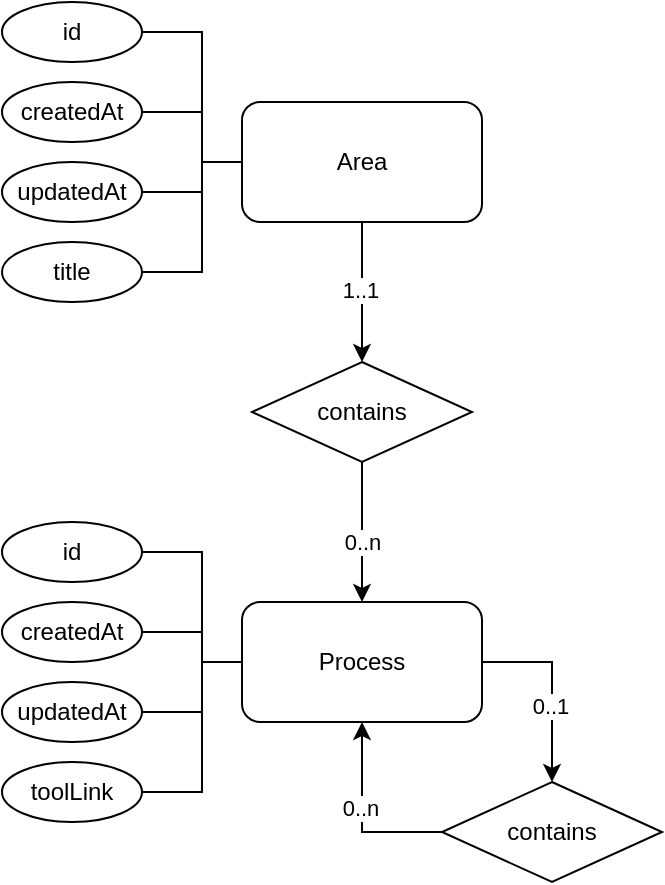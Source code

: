 <mxfile version="24.2.0" type="device">
  <diagram name="Page-1" id="nJH6QCOLpfoDqpIx2mv3">
    <mxGraphModel dx="1687" dy="868" grid="1" gridSize="10" guides="1" tooltips="1" connect="1" arrows="1" fold="1" page="1" pageScale="1" pageWidth="850" pageHeight="1100" math="0" shadow="0">
      <root>
        <mxCell id="0" />
        <mxCell id="1" parent="0" />
        <mxCell id="6QGiWb-6G0N20bu_WWN0-49" value="" style="group" vertex="1" connectable="0" parent="1">
          <mxGeometry x="240" y="240" width="330" height="440" as="geometry" />
        </mxCell>
        <mxCell id="6QGiWb-6G0N20bu_WWN0-31" style="edgeStyle=orthogonalEdgeStyle;rounded=0;orthogonalLoop=1;jettySize=auto;html=1;endArrow=classic;endFill=1;" edge="1" parent="6QGiWb-6G0N20bu_WWN0-49" source="6QGiWb-6G0N20bu_WWN0-12" target="6QGiWb-6G0N20bu_WWN0-14">
          <mxGeometry relative="1" as="geometry" />
        </mxCell>
        <mxCell id="6QGiWb-6G0N20bu_WWN0-46" value="1..1" style="edgeLabel;html=1;align=center;verticalAlign=middle;resizable=0;points=[];" vertex="1" connectable="0" parent="6QGiWb-6G0N20bu_WWN0-31">
          <mxGeometry x="-0.04" y="-1" relative="1" as="geometry">
            <mxPoint as="offset" />
          </mxGeometry>
        </mxCell>
        <mxCell id="6QGiWb-6G0N20bu_WWN0-40" style="edgeStyle=orthogonalEdgeStyle;rounded=0;orthogonalLoop=1;jettySize=auto;html=1;endArrow=none;endFill=0;" edge="1" parent="6QGiWb-6G0N20bu_WWN0-49" source="6QGiWb-6G0N20bu_WWN0-12" target="6QGiWb-6G0N20bu_WWN0-17">
          <mxGeometry relative="1" as="geometry">
            <Array as="points">
              <mxPoint x="100" y="80" />
              <mxPoint x="100" y="15" />
            </Array>
          </mxGeometry>
        </mxCell>
        <mxCell id="6QGiWb-6G0N20bu_WWN0-41" style="edgeStyle=orthogonalEdgeStyle;rounded=0;orthogonalLoop=1;jettySize=auto;html=1;endArrow=none;endFill=0;" edge="1" parent="6QGiWb-6G0N20bu_WWN0-49" source="6QGiWb-6G0N20bu_WWN0-12" target="6QGiWb-6G0N20bu_WWN0-19">
          <mxGeometry relative="1" as="geometry">
            <Array as="points">
              <mxPoint x="100" y="80" />
              <mxPoint x="100" y="55" />
            </Array>
          </mxGeometry>
        </mxCell>
        <mxCell id="6QGiWb-6G0N20bu_WWN0-42" style="edgeStyle=orthogonalEdgeStyle;rounded=0;orthogonalLoop=1;jettySize=auto;html=1;endArrow=none;endFill=0;" edge="1" parent="6QGiWb-6G0N20bu_WWN0-49" source="6QGiWb-6G0N20bu_WWN0-12" target="6QGiWb-6G0N20bu_WWN0-16">
          <mxGeometry relative="1" as="geometry">
            <Array as="points">
              <mxPoint x="100" y="80" />
              <mxPoint x="100" y="95" />
            </Array>
          </mxGeometry>
        </mxCell>
        <mxCell id="6QGiWb-6G0N20bu_WWN0-43" style="edgeStyle=orthogonalEdgeStyle;rounded=0;orthogonalLoop=1;jettySize=auto;html=1;endArrow=none;endFill=0;" edge="1" parent="6QGiWb-6G0N20bu_WWN0-49" source="6QGiWb-6G0N20bu_WWN0-12" target="6QGiWb-6G0N20bu_WWN0-18">
          <mxGeometry relative="1" as="geometry">
            <Array as="points">
              <mxPoint x="100" y="80" />
              <mxPoint x="100" y="135" />
            </Array>
          </mxGeometry>
        </mxCell>
        <mxCell id="6QGiWb-6G0N20bu_WWN0-12" value="Area" style="rounded=1;whiteSpace=wrap;html=1;" vertex="1" parent="6QGiWb-6G0N20bu_WWN0-49">
          <mxGeometry x="120" y="50" width="120" height="60" as="geometry" />
        </mxCell>
        <mxCell id="6QGiWb-6G0N20bu_WWN0-33" style="edgeStyle=orthogonalEdgeStyle;rounded=0;orthogonalLoop=1;jettySize=auto;html=1;endArrow=classic;endFill=1;" edge="1" parent="6QGiWb-6G0N20bu_WWN0-49" source="6QGiWb-6G0N20bu_WWN0-13" target="6QGiWb-6G0N20bu_WWN0-32">
          <mxGeometry relative="1" as="geometry">
            <Array as="points">
              <mxPoint x="275" y="330" />
            </Array>
          </mxGeometry>
        </mxCell>
        <mxCell id="6QGiWb-6G0N20bu_WWN0-47" value="0..1" style="edgeLabel;html=1;align=center;verticalAlign=middle;resizable=0;points=[];" vertex="1" connectable="0" parent="6QGiWb-6G0N20bu_WWN0-33">
          <mxGeometry x="0.199" y="-1" relative="1" as="geometry">
            <mxPoint as="offset" />
          </mxGeometry>
        </mxCell>
        <mxCell id="6QGiWb-6G0N20bu_WWN0-35" style="edgeStyle=orthogonalEdgeStyle;rounded=0;orthogonalLoop=1;jettySize=auto;html=1;endArrow=none;endFill=0;" edge="1" parent="6QGiWb-6G0N20bu_WWN0-49" source="6QGiWb-6G0N20bu_WWN0-13" target="6QGiWb-6G0N20bu_WWN0-25">
          <mxGeometry relative="1" as="geometry">
            <Array as="points">
              <mxPoint x="100" y="330" />
              <mxPoint x="100" y="275" />
            </Array>
          </mxGeometry>
        </mxCell>
        <mxCell id="6QGiWb-6G0N20bu_WWN0-36" style="edgeStyle=orthogonalEdgeStyle;rounded=0;orthogonalLoop=1;jettySize=auto;html=1;endArrow=none;endFill=0;" edge="1" parent="6QGiWb-6G0N20bu_WWN0-49" source="6QGiWb-6G0N20bu_WWN0-13" target="6QGiWb-6G0N20bu_WWN0-27">
          <mxGeometry relative="1" as="geometry">
            <Array as="points">
              <mxPoint x="100" y="330" />
              <mxPoint x="100" y="315" />
            </Array>
          </mxGeometry>
        </mxCell>
        <mxCell id="6QGiWb-6G0N20bu_WWN0-37" style="edgeStyle=orthogonalEdgeStyle;rounded=0;orthogonalLoop=1;jettySize=auto;html=1;endArrow=none;endFill=0;" edge="1" parent="6QGiWb-6G0N20bu_WWN0-49" source="6QGiWb-6G0N20bu_WWN0-13" target="6QGiWb-6G0N20bu_WWN0-24">
          <mxGeometry relative="1" as="geometry">
            <Array as="points">
              <mxPoint x="100" y="330" />
              <mxPoint x="100" y="355" />
            </Array>
          </mxGeometry>
        </mxCell>
        <mxCell id="6QGiWb-6G0N20bu_WWN0-38" style="edgeStyle=orthogonalEdgeStyle;rounded=0;orthogonalLoop=1;jettySize=auto;html=1;endArrow=none;endFill=0;" edge="1" parent="6QGiWb-6G0N20bu_WWN0-49" source="6QGiWb-6G0N20bu_WWN0-13" target="6QGiWb-6G0N20bu_WWN0-26">
          <mxGeometry relative="1" as="geometry">
            <Array as="points">
              <mxPoint x="100" y="330" />
              <mxPoint x="100" y="395" />
            </Array>
          </mxGeometry>
        </mxCell>
        <mxCell id="6QGiWb-6G0N20bu_WWN0-13" value="Process" style="rounded=1;whiteSpace=wrap;html=1;" vertex="1" parent="6QGiWb-6G0N20bu_WWN0-49">
          <mxGeometry x="120" y="300" width="120" height="60" as="geometry" />
        </mxCell>
        <mxCell id="6QGiWb-6G0N20bu_WWN0-30" style="edgeStyle=orthogonalEdgeStyle;rounded=0;orthogonalLoop=1;jettySize=auto;html=1;endArrow=classic;endFill=1;" edge="1" parent="6QGiWb-6G0N20bu_WWN0-49" source="6QGiWb-6G0N20bu_WWN0-14" target="6QGiWb-6G0N20bu_WWN0-13">
          <mxGeometry relative="1" as="geometry" />
        </mxCell>
        <mxCell id="6QGiWb-6G0N20bu_WWN0-45" value="0..n" style="edgeLabel;html=1;align=center;verticalAlign=middle;resizable=0;points=[];" vertex="1" connectable="0" parent="6QGiWb-6G0N20bu_WWN0-30">
          <mxGeometry x="0.746" relative="1" as="geometry">
            <mxPoint y="-21" as="offset" />
          </mxGeometry>
        </mxCell>
        <mxCell id="6QGiWb-6G0N20bu_WWN0-14" value="contains" style="rhombus;whiteSpace=wrap;html=1;" vertex="1" parent="6QGiWb-6G0N20bu_WWN0-49">
          <mxGeometry x="125" y="180" width="110" height="50" as="geometry" />
        </mxCell>
        <mxCell id="6QGiWb-6G0N20bu_WWN0-28" value="" style="group" vertex="1" connectable="0" parent="6QGiWb-6G0N20bu_WWN0-49">
          <mxGeometry y="260" width="70" height="150" as="geometry" />
        </mxCell>
        <mxCell id="6QGiWb-6G0N20bu_WWN0-24" value="updatedAt" style="ellipse;whiteSpace=wrap;html=1;" vertex="1" parent="6QGiWb-6G0N20bu_WWN0-28">
          <mxGeometry y="80" width="70" height="30" as="geometry" />
        </mxCell>
        <mxCell id="6QGiWb-6G0N20bu_WWN0-25" value="id" style="ellipse;whiteSpace=wrap;html=1;" vertex="1" parent="6QGiWb-6G0N20bu_WWN0-28">
          <mxGeometry width="70" height="30" as="geometry" />
        </mxCell>
        <mxCell id="6QGiWb-6G0N20bu_WWN0-26" value="toolLink" style="ellipse;whiteSpace=wrap;html=1;" vertex="1" parent="6QGiWb-6G0N20bu_WWN0-28">
          <mxGeometry y="120" width="70" height="30" as="geometry" />
        </mxCell>
        <mxCell id="6QGiWb-6G0N20bu_WWN0-27" value="createdAt" style="ellipse;whiteSpace=wrap;html=1;" vertex="1" parent="6QGiWb-6G0N20bu_WWN0-28">
          <mxGeometry y="40" width="70" height="30" as="geometry" />
        </mxCell>
        <mxCell id="6QGiWb-6G0N20bu_WWN0-29" value="" style="group" vertex="1" connectable="0" parent="6QGiWb-6G0N20bu_WWN0-49">
          <mxGeometry width="70" height="150" as="geometry" />
        </mxCell>
        <mxCell id="6QGiWb-6G0N20bu_WWN0-16" value="updatedAt" style="ellipse;whiteSpace=wrap;html=1;" vertex="1" parent="6QGiWb-6G0N20bu_WWN0-29">
          <mxGeometry y="80" width="70" height="30" as="geometry" />
        </mxCell>
        <mxCell id="6QGiWb-6G0N20bu_WWN0-17" value="id" style="ellipse;whiteSpace=wrap;html=1;" vertex="1" parent="6QGiWb-6G0N20bu_WWN0-29">
          <mxGeometry width="70" height="30" as="geometry" />
        </mxCell>
        <mxCell id="6QGiWb-6G0N20bu_WWN0-18" value="title" style="ellipse;whiteSpace=wrap;html=1;" vertex="1" parent="6QGiWb-6G0N20bu_WWN0-29">
          <mxGeometry y="120" width="70" height="30" as="geometry" />
        </mxCell>
        <mxCell id="6QGiWb-6G0N20bu_WWN0-19" value="createdAt" style="ellipse;whiteSpace=wrap;html=1;" vertex="1" parent="6QGiWb-6G0N20bu_WWN0-29">
          <mxGeometry y="40" width="70" height="30" as="geometry" />
        </mxCell>
        <mxCell id="6QGiWb-6G0N20bu_WWN0-34" style="edgeStyle=orthogonalEdgeStyle;rounded=0;orthogonalLoop=1;jettySize=auto;html=1;endArrow=classic;endFill=1;" edge="1" parent="6QGiWb-6G0N20bu_WWN0-49" source="6QGiWb-6G0N20bu_WWN0-32" target="6QGiWb-6G0N20bu_WWN0-13">
          <mxGeometry relative="1" as="geometry">
            <Array as="points">
              <mxPoint x="180" y="415" />
            </Array>
          </mxGeometry>
        </mxCell>
        <mxCell id="6QGiWb-6G0N20bu_WWN0-48" value="0..n" style="edgeLabel;html=1;align=center;verticalAlign=middle;resizable=0;points=[];" vertex="1" connectable="0" parent="6QGiWb-6G0N20bu_WWN0-34">
          <mxGeometry x="0.099" y="1" relative="1" as="geometry">
            <mxPoint as="offset" />
          </mxGeometry>
        </mxCell>
        <mxCell id="6QGiWb-6G0N20bu_WWN0-32" value="contains" style="rhombus;whiteSpace=wrap;html=1;" vertex="1" parent="6QGiWb-6G0N20bu_WWN0-49">
          <mxGeometry x="220" y="390" width="110" height="50" as="geometry" />
        </mxCell>
      </root>
    </mxGraphModel>
  </diagram>
</mxfile>
